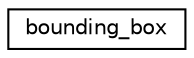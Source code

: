 digraph "Graphical Class Hierarchy"
{
  edge [fontname="Helvetica",fontsize="10",labelfontname="Helvetica",labelfontsize="10"];
  node [fontname="Helvetica",fontsize="10",shape=record];
  rankdir="LR";
  Node0 [label="bounding_box",height=0.2,width=0.4,color="black", fillcolor="white", style="filled",URL="$classbounding__box.html",tooltip="individual members of the bounding-volume-hierarchy "];
}
